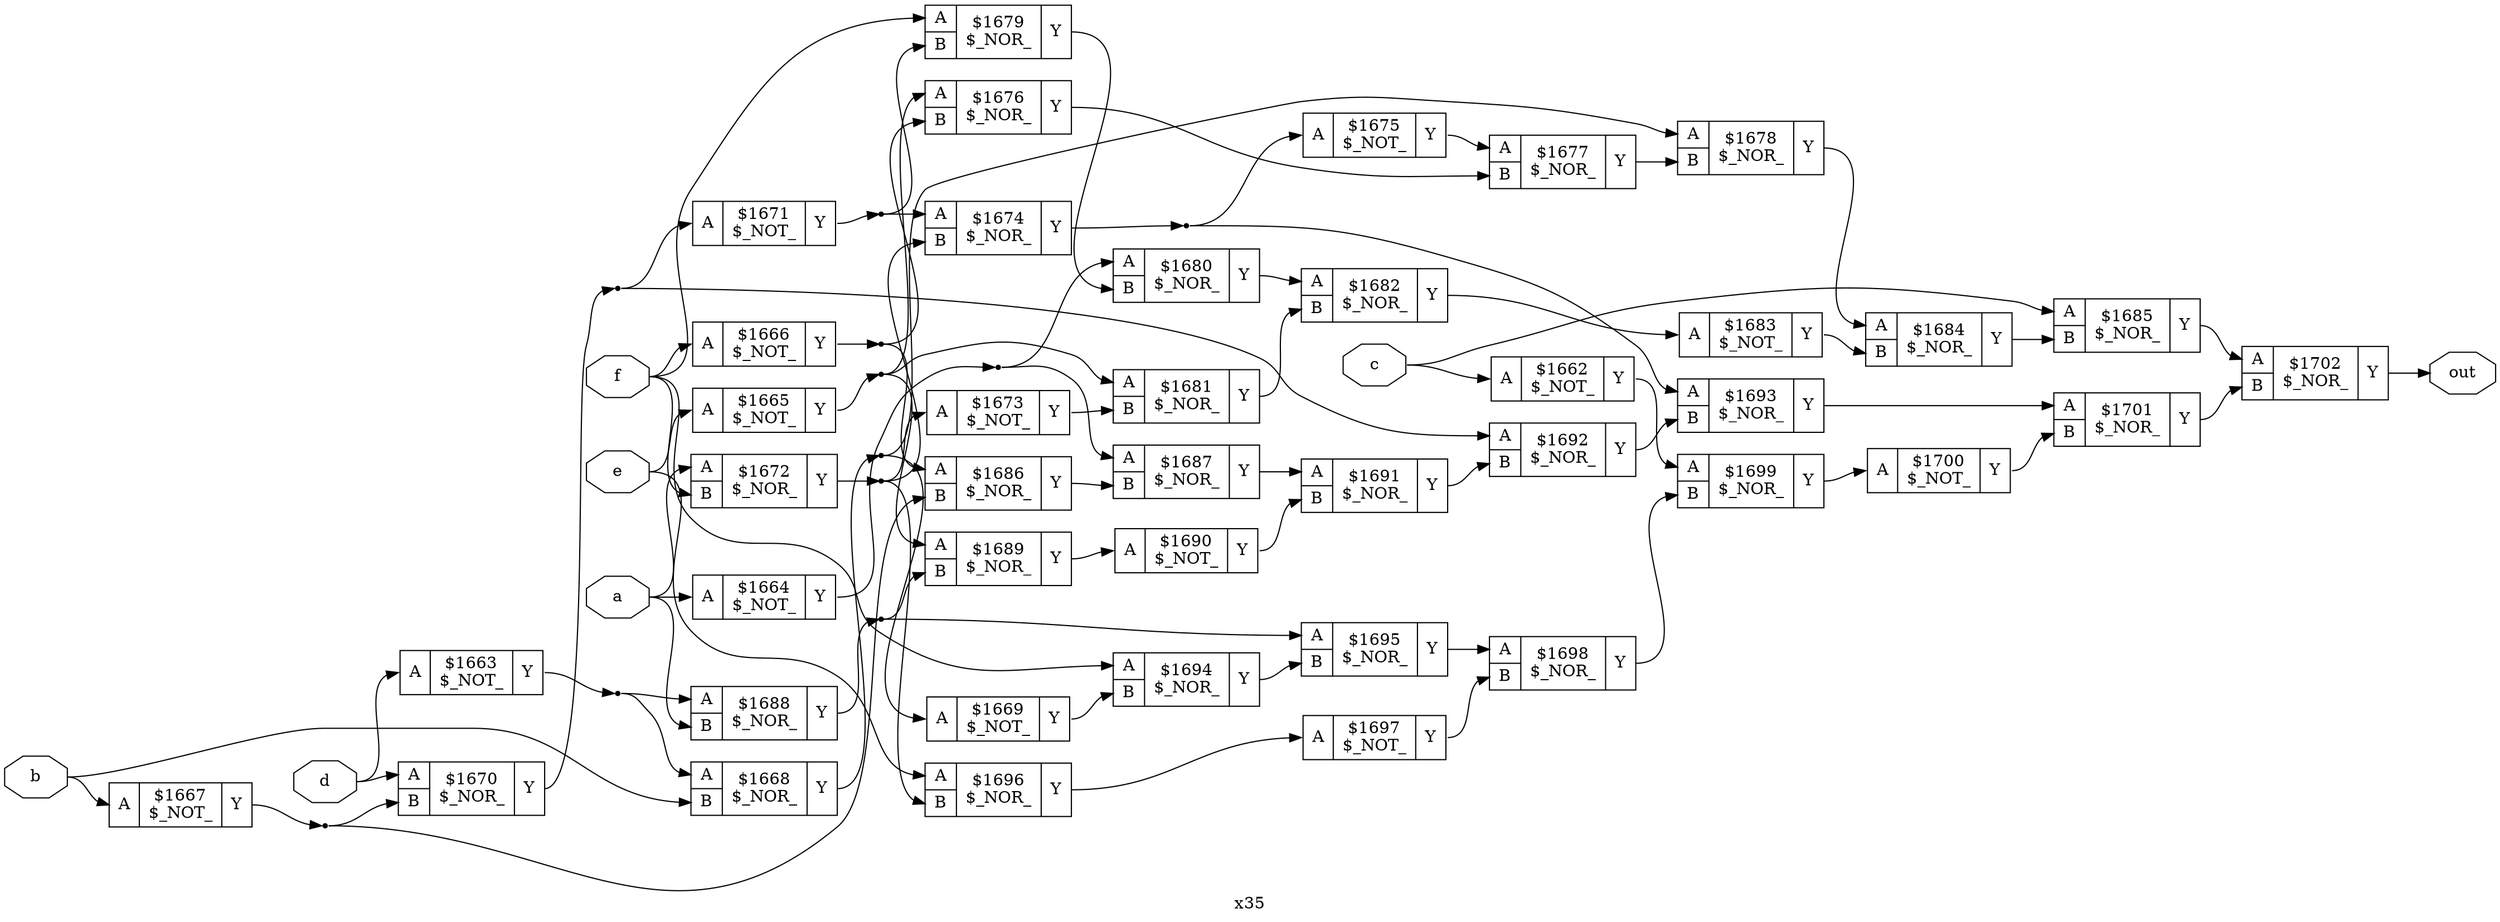 digraph "x35" {
label="x35";
rankdir="LR";
remincross=true;
n41 [ shape=octagon, label="a", color="black", fontcolor="black" ];
n42 [ shape=octagon, label="b", color="black", fontcolor="black" ];
n43 [ shape=octagon, label="c", color="black", fontcolor="black" ];
n44 [ shape=octagon, label="d", color="black", fontcolor="black" ];
n45 [ shape=octagon, label="e", color="black", fontcolor="black" ];
n46 [ shape=octagon, label="f", color="black", fontcolor="black" ];
n47 [ shape=octagon, label="out", color="black", fontcolor="black" ];
c50 [ shape=record, label="{{<p48> A}|$1662\n$_NOT_|{<p49> Y}}" ];
c51 [ shape=record, label="{{<p48> A}|$1663\n$_NOT_|{<p49> Y}}" ];
c52 [ shape=record, label="{{<p48> A}|$1664\n$_NOT_|{<p49> Y}}" ];
c53 [ shape=record, label="{{<p48> A}|$1665\n$_NOT_|{<p49> Y}}" ];
c54 [ shape=record, label="{{<p48> A}|$1666\n$_NOT_|{<p49> Y}}" ];
c55 [ shape=record, label="{{<p48> A}|$1667\n$_NOT_|{<p49> Y}}" ];
c57 [ shape=record, label="{{<p48> A|<p56> B}|$1668\n$_NOR_|{<p49> Y}}" ];
c58 [ shape=record, label="{{<p48> A}|$1669\n$_NOT_|{<p49> Y}}" ];
c59 [ shape=record, label="{{<p48> A|<p56> B}|$1670\n$_NOR_|{<p49> Y}}" ];
c60 [ shape=record, label="{{<p48> A}|$1671\n$_NOT_|{<p49> Y}}" ];
c61 [ shape=record, label="{{<p48> A|<p56> B}|$1672\n$_NOR_|{<p49> Y}}" ];
c62 [ shape=record, label="{{<p48> A}|$1673\n$_NOT_|{<p49> Y}}" ];
c63 [ shape=record, label="{{<p48> A|<p56> B}|$1674\n$_NOR_|{<p49> Y}}" ];
c64 [ shape=record, label="{{<p48> A}|$1675\n$_NOT_|{<p49> Y}}" ];
c65 [ shape=record, label="{{<p48> A|<p56> B}|$1676\n$_NOR_|{<p49> Y}}" ];
c66 [ shape=record, label="{{<p48> A|<p56> B}|$1677\n$_NOR_|{<p49> Y}}" ];
c67 [ shape=record, label="{{<p48> A|<p56> B}|$1678\n$_NOR_|{<p49> Y}}" ];
c68 [ shape=record, label="{{<p48> A|<p56> B}|$1679\n$_NOR_|{<p49> Y}}" ];
c69 [ shape=record, label="{{<p48> A|<p56> B}|$1680\n$_NOR_|{<p49> Y}}" ];
c70 [ shape=record, label="{{<p48> A|<p56> B}|$1681\n$_NOR_|{<p49> Y}}" ];
c71 [ shape=record, label="{{<p48> A|<p56> B}|$1682\n$_NOR_|{<p49> Y}}" ];
c72 [ shape=record, label="{{<p48> A}|$1683\n$_NOT_|{<p49> Y}}" ];
c73 [ shape=record, label="{{<p48> A|<p56> B}|$1684\n$_NOR_|{<p49> Y}}" ];
c74 [ shape=record, label="{{<p48> A|<p56> B}|$1685\n$_NOR_|{<p49> Y}}" ];
c75 [ shape=record, label="{{<p48> A|<p56> B}|$1686\n$_NOR_|{<p49> Y}}" ];
c76 [ shape=record, label="{{<p48> A|<p56> B}|$1687\n$_NOR_|{<p49> Y}}" ];
c77 [ shape=record, label="{{<p48> A|<p56> B}|$1688\n$_NOR_|{<p49> Y}}" ];
c78 [ shape=record, label="{{<p48> A|<p56> B}|$1689\n$_NOR_|{<p49> Y}}" ];
c79 [ shape=record, label="{{<p48> A}|$1690\n$_NOT_|{<p49> Y}}" ];
c80 [ shape=record, label="{{<p48> A|<p56> B}|$1691\n$_NOR_|{<p49> Y}}" ];
c81 [ shape=record, label="{{<p48> A|<p56> B}|$1692\n$_NOR_|{<p49> Y}}" ];
c82 [ shape=record, label="{{<p48> A|<p56> B}|$1693\n$_NOR_|{<p49> Y}}" ];
c83 [ shape=record, label="{{<p48> A|<p56> B}|$1694\n$_NOR_|{<p49> Y}}" ];
c84 [ shape=record, label="{{<p48> A|<p56> B}|$1695\n$_NOR_|{<p49> Y}}" ];
c85 [ shape=record, label="{{<p48> A|<p56> B}|$1696\n$_NOR_|{<p49> Y}}" ];
c86 [ shape=record, label="{{<p48> A}|$1697\n$_NOT_|{<p49> Y}}" ];
c87 [ shape=record, label="{{<p48> A|<p56> B}|$1698\n$_NOR_|{<p49> Y}}" ];
c88 [ shape=record, label="{{<p48> A|<p56> B}|$1699\n$_NOR_|{<p49> Y}}" ];
c89 [ shape=record, label="{{<p48> A}|$1700\n$_NOT_|{<p49> Y}}" ];
c90 [ shape=record, label="{{<p48> A|<p56> B}|$1701\n$_NOR_|{<p49> Y}}" ];
c91 [ shape=record, label="{{<p48> A|<p56> B}|$1702\n$_NOR_|{<p49> Y}}" ];
n1 [ shape=point ];
c52:p49:e -> n1:w [color="black", label=""];
n1:e -> c69:p48:w [color="black", label=""];
n1:e -> c76:p48:w [color="black", label=""];
c62:p49:e -> c70:p56:w [color="black", label=""];
n11 [ shape=point ];
c63:p49:e -> n11:w [color="black", label=""];
n11:e -> c64:p48:w [color="black", label=""];
n11:e -> c82:p48:w [color="black", label=""];
c64:p49:e -> c66:p48:w [color="black", label=""];
c65:p49:e -> c66:p56:w [color="black", label=""];
c66:p49:e -> c67:p56:w [color="black", label=""];
c67:p49:e -> c73:p48:w [color="black", label=""];
c68:p49:e -> c69:p56:w [color="black", label=""];
c69:p49:e -> c71:p48:w [color="black", label=""];
c70:p49:e -> c71:p56:w [color="black", label=""];
c71:p49:e -> c72:p48:w [color="black", label=""];
n2 [ shape=point ];
c53:p49:e -> n2:w [color="black", label=""];
n2:e -> c65:p48:w [color="black", label=""];
n2:e -> c70:p48:w [color="black", label=""];
n2:e -> c78:p48:w [color="black", label=""];
c72:p49:e -> c73:p56:w [color="black", label=""];
c73:p49:e -> c74:p56:w [color="black", label=""];
c74:p49:e -> c91:p48:w [color="black", label=""];
c75:p49:e -> c76:p56:w [color="black", label=""];
c76:p49:e -> c80:p48:w [color="black", label=""];
n25 [ shape=point ];
c77:p49:e -> n25:w [color="black", label=""];
n25:e -> c78:p56:w [color="black", label=""];
n25:e -> c84:p48:w [color="black", label=""];
c78:p49:e -> c79:p48:w [color="black", label=""];
c79:p49:e -> c80:p56:w [color="black", label=""];
c80:p49:e -> c81:p56:w [color="black", label=""];
c81:p49:e -> c82:p56:w [color="black", label=""];
n3 [ shape=point ];
c54:p49:e -> n3:w [color="black", label=""];
n3:e -> c65:p56:w [color="black", label=""];
n3:e -> c75:p48:w [color="black", label=""];
c82:p49:e -> c90:p48:w [color="black", label=""];
c83:p49:e -> c84:p56:w [color="black", label=""];
c84:p49:e -> c87:p48:w [color="black", label=""];
c85:p49:e -> c86:p48:w [color="black", label=""];
c86:p49:e -> c87:p56:w [color="black", label=""];
c87:p49:e -> c88:p56:w [color="black", label=""];
c88:p49:e -> c89:p48:w [color="black", label=""];
c89:p49:e -> c90:p56:w [color="black", label=""];
c90:p49:e -> c91:p56:w [color="black", label=""];
c50:p49:e -> c88:p48:w [color="black", label=""];
n4 [ shape=point ];
c55:p49:e -> n4:w [color="black", label=""];
n4:e -> c59:p56:w [color="black", label=""];
n4:e -> c75:p56:w [color="black", label=""];
n40 [ shape=point ];
c51:p49:e -> n40:w [color="black", label=""];
n40:e -> c57:p48:w [color="black", label=""];
n40:e -> c77:p48:w [color="black", label=""];
n41:e -> c52:p48:w [color="black", label=""];
n41:e -> c61:p48:w [color="black", label=""];
n41:e -> c77:p56:w [color="black", label=""];
n42:e -> c55:p48:w [color="black", label=""];
n42:e -> c57:p56:w [color="black", label=""];
n43:e -> c50:p48:w [color="black", label=""];
n43:e -> c74:p48:w [color="black", label=""];
n44:e -> c51:p48:w [color="black", label=""];
n44:e -> c59:p48:w [color="black", label=""];
n45:e -> c53:p48:w [color="black", label=""];
n45:e -> c85:p48:w [color="black", label=""];
n46:e -> c54:p48:w [color="black", label=""];
n46:e -> c61:p56:w [color="black", label=""];
n46:e -> c68:p48:w [color="black", label=""];
n46:e -> c83:p48:w [color="black", label=""];
c91:p49:e -> n47:w [color="black", label=""];
n5 [ shape=point ];
c57:p49:e -> n5:w [color="black", label=""];
n5:e -> c58:p48:w [color="black", label=""];
n5:e -> c67:p48:w [color="black", label=""];
c58:p49:e -> c83:p56:w [color="black", label=""];
n7 [ shape=point ];
c59:p49:e -> n7:w [color="black", label=""];
n7:e -> c60:p48:w [color="black", label=""];
n7:e -> c81:p48:w [color="black", label=""];
n8 [ shape=point ];
c60:p49:e -> n8:w [color="black", label=""];
n8:e -> c63:p48:w [color="black", label=""];
n8:e -> c68:p56:w [color="black", label=""];
n9 [ shape=point ];
c61:p49:e -> n9:w [color="black", label=""];
n9:e -> c62:p48:w [color="black", label=""];
n9:e -> c63:p56:w [color="black", label=""];
n9:e -> c85:p56:w [color="black", label=""];
}
